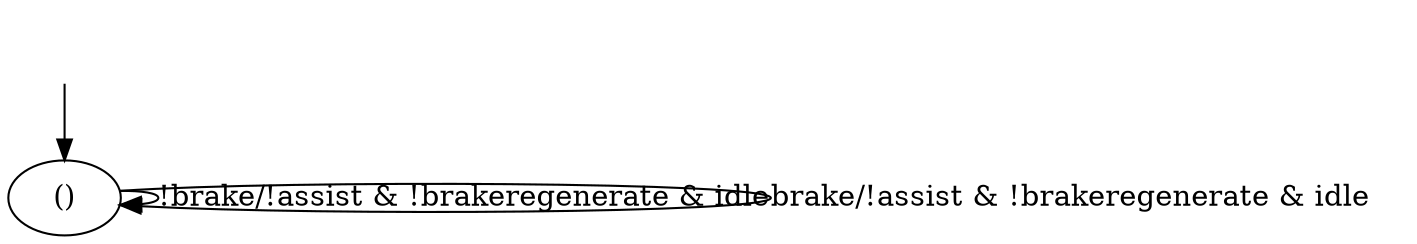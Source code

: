 digraph "examples/ElectricBikeExamples/TaskA" {
"()" [label="()"];
"()" -> "()"  [label="!brake/!assist & !brakeregenerate & idle"];
"()" -> "()"  [label="brake/!assist & !brakeregenerate & idle"];
__start0 [label="", shape=none];
__start0 -> "()"  [label=""];
}
